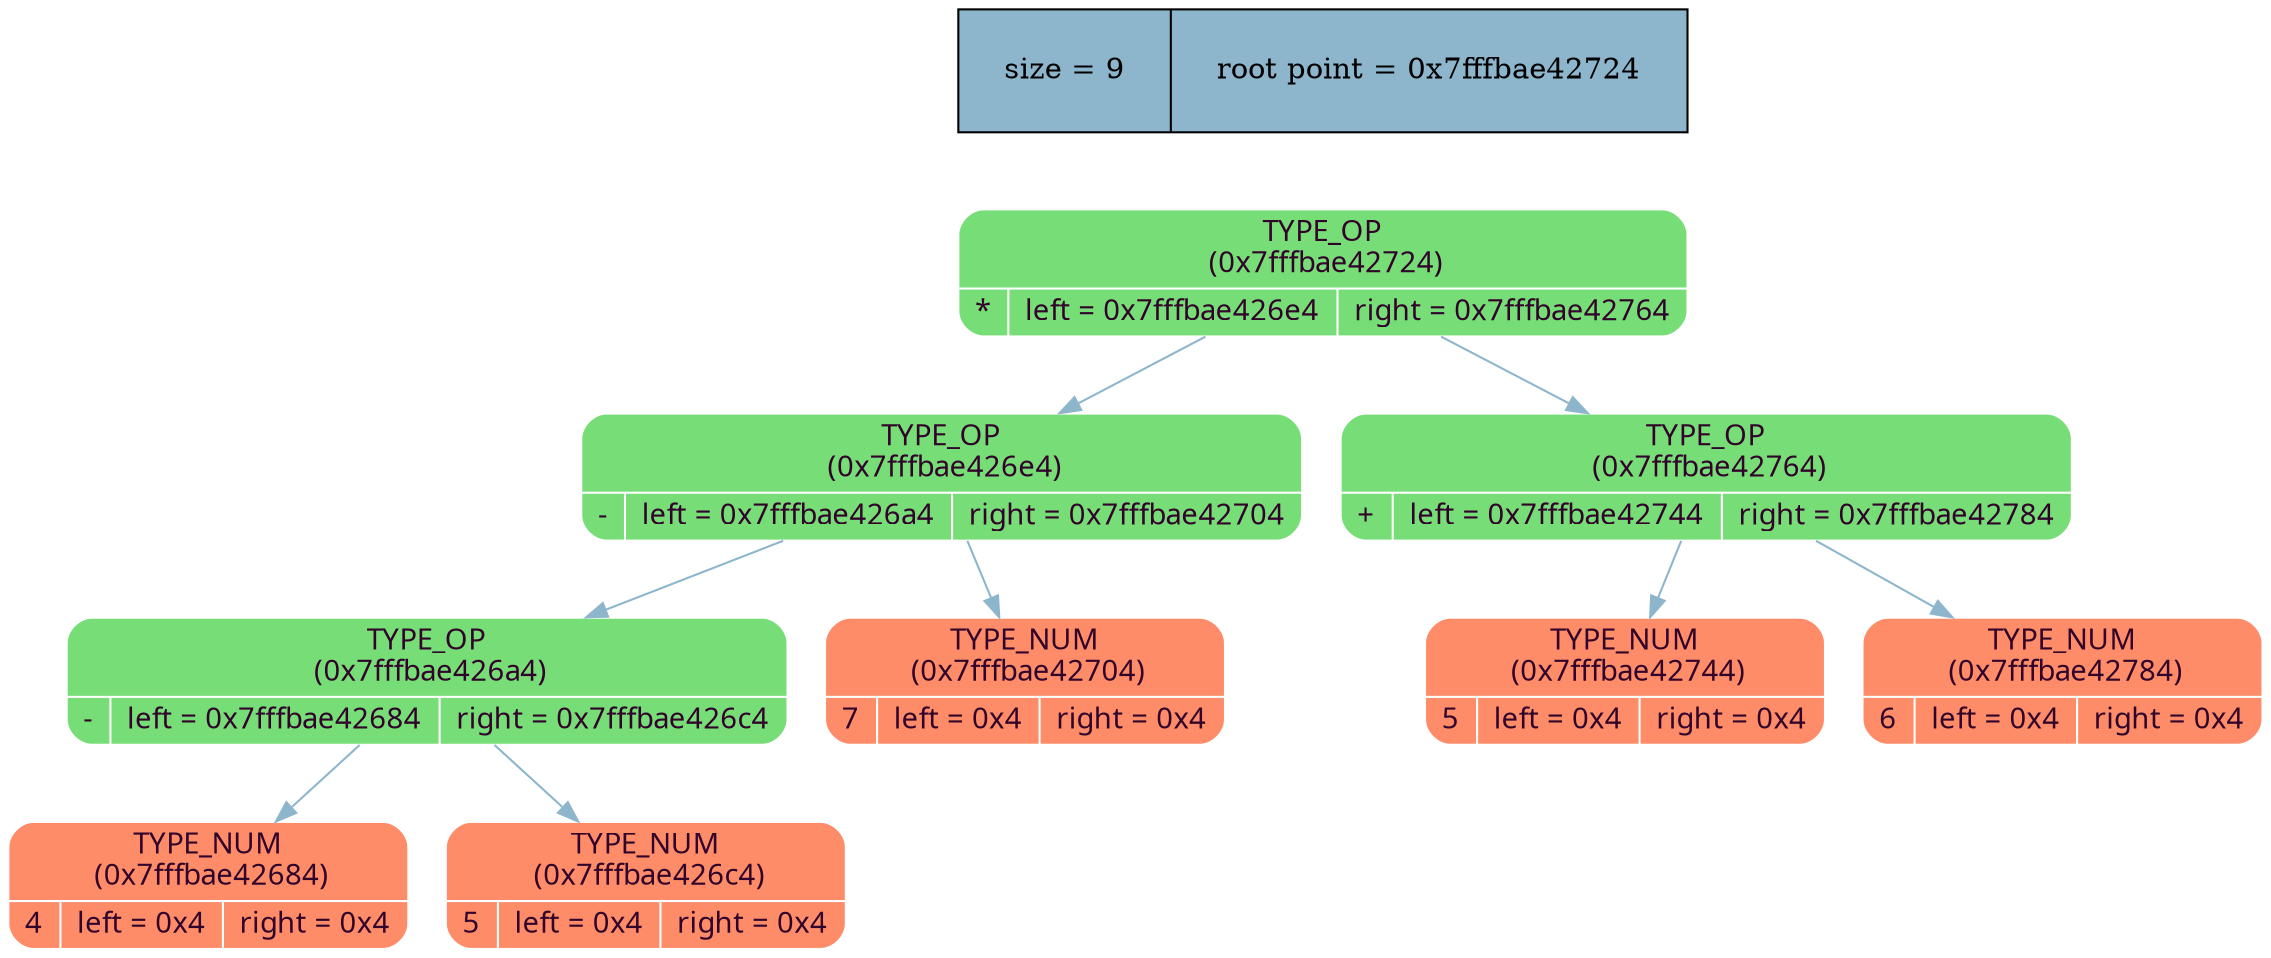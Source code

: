 digraph   
{
rankdir = ""
splines = "true"

node_stat [margin = "0.3*0.3", style = "filled", shape = "record", fillcolor = "#8DB6CD" label = " size = 9 | root point = 0x7fffbae42724"]
{rank = source; node_stat}

node0x7fffbae42724 [shape = "Mrecord", fillcolor = "#77DD77", style = "filled", fontcolor = "#31032A", fontname = "Calibri", color = "white", label = "{TYPE_OP\n (0x7fffbae42724)| {* |left = 0x7fffbae426e4 |right = 0x7fffbae42764}}"]
node0x7fffbae42724 -> node0x7fffbae426e4 [color = "#8DB6CD", style = "", constraint = true, fillcolor = "#8DB6CD",   fontcolor = "", fontname = "Calibri", label = ""];
node0x7fffbae426e4 [shape = "Mrecord", fillcolor = "#77DD77", style = "filled", fontcolor = "#31032A", fontname = "Calibri", color = "white", label = "{TYPE_OP\n (0x7fffbae426e4)| {- |left = 0x7fffbae426a4 |right = 0x7fffbae42704}}"]
node0x7fffbae426e4 -> node0x7fffbae426a4 [color = "#8DB6CD", style = "", constraint = true, fillcolor = "#8DB6CD",   fontcolor = "", fontname = "Calibri", label = ""];
node0x7fffbae426a4 [shape = "Mrecord", fillcolor = "#77DD77", style = "filled", fontcolor = "#31032A", fontname = "Calibri", color = "white", label = "{TYPE_OP\n (0x7fffbae426a4)| {- |left = 0x7fffbae42684 |right = 0x7fffbae426c4}}"]
node0x7fffbae426a4 -> node0x7fffbae42684 [color = "#8DB6CD", style = "", constraint = true, fillcolor = "#8DB6CD",   fontcolor = "", fontname = "Calibri", label = ""];
node0x7fffbae42684 [shape = "Mrecord", fillcolor = "#FF8C69", style = "filled", fontcolor = "#31032A", fontname = "Calibri", color = "white", label = "{TYPE_NUM\n (0x7fffbae42684)| {4 |left = 0x4 |right = 0x4}}"]
node0x7fffbae426a4 -> node0x7fffbae426c4 [color = "#8DB6CD", style = "", constraint = true, fillcolor = "#8DB6CD",   fontcolor = "", fontname = "Calibri", label = ""];
node0x7fffbae426c4 [shape = "Mrecord", fillcolor = "#FF8C69", style = "filled", fontcolor = "#31032A", fontname = "Calibri", color = "white", label = "{TYPE_NUM\n (0x7fffbae426c4)| {5 |left = 0x4 |right = 0x4}}"]
node0x7fffbae426e4 -> node0x7fffbae42704 [color = "#8DB6CD", style = "", constraint = true, fillcolor = "#8DB6CD",   fontcolor = "", fontname = "Calibri", label = ""];
node0x7fffbae42704 [shape = "Mrecord", fillcolor = "#FF8C69", style = "filled", fontcolor = "#31032A", fontname = "Calibri", color = "white", label = "{TYPE_NUM\n (0x7fffbae42704)| {7 |left = 0x4 |right = 0x4}}"]
node0x7fffbae42724 -> node0x7fffbae42764 [color = "#8DB6CD", style = "", constraint = true, fillcolor = "#8DB6CD",   fontcolor = "", fontname = "Calibri", label = ""];
node0x7fffbae42764 [shape = "Mrecord", fillcolor = "#77DD77", style = "filled", fontcolor = "#31032A", fontname = "Calibri", color = "white", label = "{TYPE_OP\n (0x7fffbae42764)| {+ |left = 0x7fffbae42744 |right = 0x7fffbae42784}}"]
node0x7fffbae42764 -> node0x7fffbae42744 [color = "#8DB6CD", style = "", constraint = true, fillcolor = "#8DB6CD",   fontcolor = "", fontname = "Calibri", label = ""];
node0x7fffbae42744 [shape = "Mrecord", fillcolor = "#FF8C69", style = "filled", fontcolor = "#31032A", fontname = "Calibri", color = "white", label = "{TYPE_NUM\n (0x7fffbae42744)| {5 |left = 0x4 |right = 0x4}}"]
node0x7fffbae42764 -> node0x7fffbae42784 [color = "#8DB6CD", style = "", constraint = true, fillcolor = "#8DB6CD",   fontcolor = "", fontname = "Calibri", label = ""];
node0x7fffbae42784 [shape = "Mrecord", fillcolor = "#FF8C69", style = "filled", fontcolor = "#31032A", fontname = "Calibri", color = "white", label = "{TYPE_NUM\n (0x7fffbae42784)| {6 |left = 0x4 |right = 0x4}}"]
}

